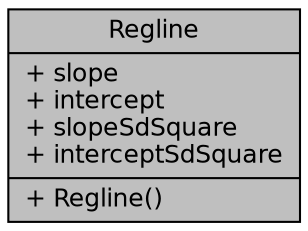 digraph "Regline"
{
 // INTERACTIVE_SVG=YES
  edge [fontname="Helvetica",fontsize="12",labelfontname="Helvetica",labelfontsize="12"];
  node [fontname="Helvetica",fontsize="12",shape=record];
  Node1 [label="{Regline\n|+ slope\l+ intercept\l+ slopeSdSquare\l+ interceptSdSquare\l|+ Regline()\l}",height=0.2,width=0.4,color="black", fillcolor="grey75", style="filled" fontcolor="black"];
}
